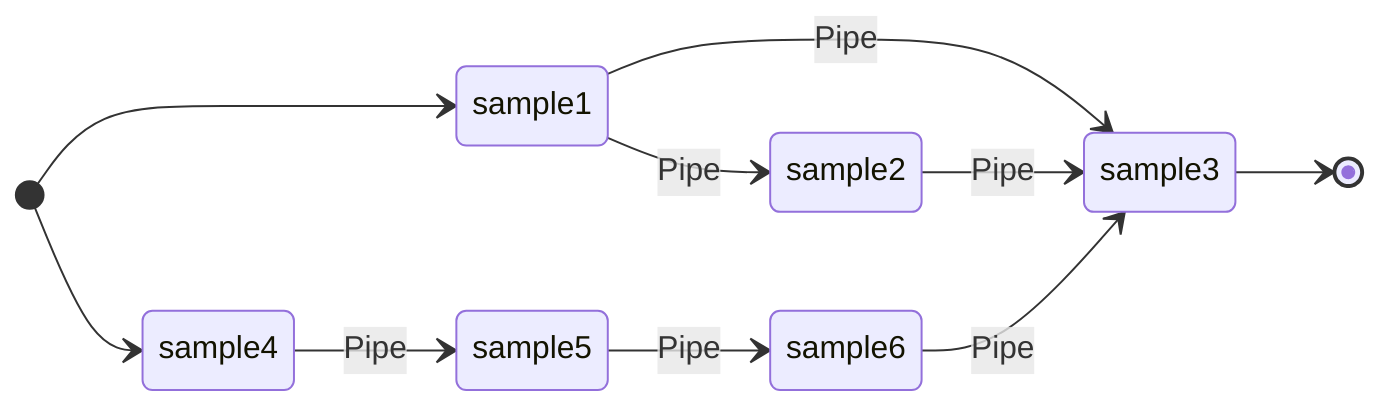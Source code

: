 stateDiagram
    direction LR
    state "sample1" as state_0
    state "sample2" as state_1
    state "sample3" as state_2
    state "sample4" as state_3
    state "sample5" as state_4
    state "sample6" as state_5
    [*] --> state_0
    state_0 --> state_1: Pipe
    state_0 --> state_2: Pipe
    state_1 --> state_2: Pipe
    state_2 --> [*]
    [*] --> state_3
    state_3 --> state_4: Pipe
    state_4 --> state_5: Pipe
    state_5 --> state_2: Pipe